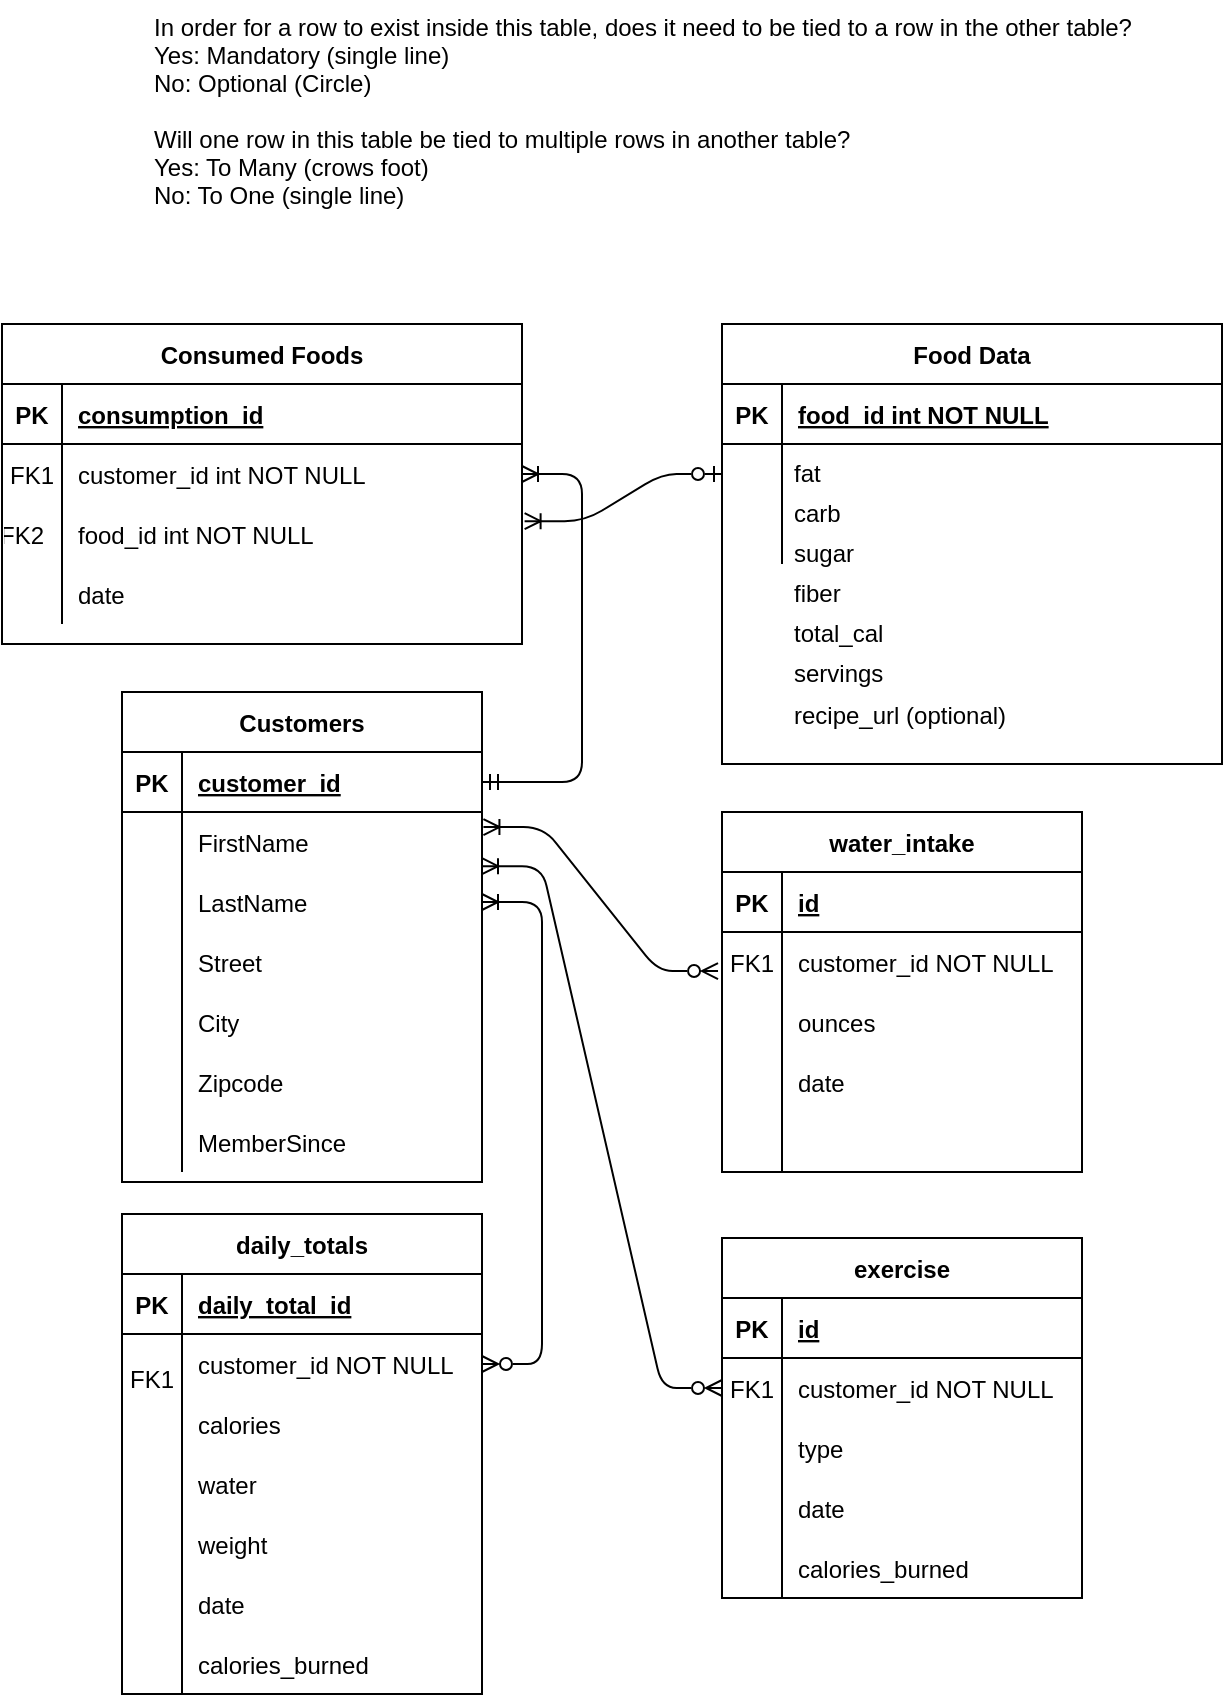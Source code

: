 <mxfile version="18.0.8" type="device"><diagram id="R2lEEEUBdFMjLlhIrx00" name="Page-1"><mxGraphModel dx="1422" dy="1852" grid="1" gridSize="10" guides="1" tooltips="1" connect="1" arrows="1" fold="1" page="1" pageScale="1" pageWidth="850" pageHeight="1100" math="0" shadow="0" extFonts="Permanent Marker^https://fonts.googleapis.com/css?family=Permanent+Marker"><root><mxCell id="0"/><mxCell id="1" parent="0"/><mxCell id="C-vyLk0tnHw3VtMMgP7b-1" value="" style="edgeStyle=entityRelationEdgeStyle;endArrow=ERoneToMany;startArrow=ERmandOne;endFill=0;startFill=0;exitX=1;exitY=0.5;exitDx=0;exitDy=0;" parent="1" source="wc-3nexuuuRAcglKQo2h-24" target="wc-3nexuuuRAcglKQo2h-49" edge="1"><mxGeometry width="100" height="100" relative="1" as="geometry"><mxPoint x="340" y="-467" as="sourcePoint"/><mxPoint x="400" y="-837" as="targetPoint"/></mxGeometry></mxCell><mxCell id="C-vyLk0tnHw3VtMMgP7b-2" value="Food Data" style="shape=table;startSize=30;container=1;collapsible=1;childLayout=tableLayout;fixedRows=1;rowLines=0;fontStyle=1;align=center;resizeLast=1;" parent="1" vertex="1"><mxGeometry x="450" y="-917" width="250" height="220.0" as="geometry"/></mxCell><mxCell id="C-vyLk0tnHw3VtMMgP7b-3" value="" style="shape=partialRectangle;collapsible=0;dropTarget=0;pointerEvents=0;fillColor=none;points=[[0,0.5],[1,0.5]];portConstraint=eastwest;top=0;left=0;right=0;bottom=1;" parent="C-vyLk0tnHw3VtMMgP7b-2" vertex="1"><mxGeometry y="30" width="250" height="30" as="geometry"/></mxCell><mxCell id="C-vyLk0tnHw3VtMMgP7b-4" value="PK" style="shape=partialRectangle;overflow=hidden;connectable=0;fillColor=none;top=0;left=0;bottom=0;right=0;fontStyle=1;" parent="C-vyLk0tnHw3VtMMgP7b-3" vertex="1"><mxGeometry width="30" height="30" as="geometry"><mxRectangle width="30" height="30" as="alternateBounds"/></mxGeometry></mxCell><mxCell id="C-vyLk0tnHw3VtMMgP7b-5" value="food_id int NOT NULL " style="shape=partialRectangle;overflow=hidden;connectable=0;fillColor=none;top=0;left=0;bottom=0;right=0;align=left;spacingLeft=6;fontStyle=5;" parent="C-vyLk0tnHw3VtMMgP7b-3" vertex="1"><mxGeometry x="30" width="220" height="30" as="geometry"><mxRectangle width="220" height="30" as="alternateBounds"/></mxGeometry></mxCell><mxCell id="C-vyLk0tnHw3VtMMgP7b-6" value="" style="shape=partialRectangle;collapsible=0;dropTarget=0;pointerEvents=0;fillColor=none;points=[[0,0.5],[1,0.5]];portConstraint=eastwest;top=0;left=0;right=0;bottom=0;" parent="C-vyLk0tnHw3VtMMgP7b-2" vertex="1"><mxGeometry y="60" width="250" height="30" as="geometry"/></mxCell><mxCell id="C-vyLk0tnHw3VtMMgP7b-7" value="" style="shape=partialRectangle;overflow=hidden;connectable=0;fillColor=none;top=0;left=0;bottom=0;right=0;" parent="C-vyLk0tnHw3VtMMgP7b-6" vertex="1"><mxGeometry width="30" height="30" as="geometry"><mxRectangle width="30" height="30" as="alternateBounds"/></mxGeometry></mxCell><mxCell id="C-vyLk0tnHw3VtMMgP7b-8" value="" style="shape=partialRectangle;overflow=hidden;connectable=0;fillColor=none;top=0;left=0;bottom=0;right=0;align=left;spacingLeft=6;" parent="C-vyLk0tnHw3VtMMgP7b-6" vertex="1"><mxGeometry x="30" width="220" height="30" as="geometry"><mxRectangle width="220" height="30" as="alternateBounds"/></mxGeometry></mxCell><mxCell id="C-vyLk0tnHw3VtMMgP7b-9" value="" style="shape=partialRectangle;collapsible=0;dropTarget=0;pointerEvents=0;fillColor=none;points=[[0,0.5],[1,0.5]];portConstraint=eastwest;top=0;left=0;right=0;bottom=0;" parent="C-vyLk0tnHw3VtMMgP7b-2" vertex="1"><mxGeometry y="90" width="250" height="30" as="geometry"/></mxCell><mxCell id="C-vyLk0tnHw3VtMMgP7b-10" value="" style="shape=partialRectangle;overflow=hidden;connectable=0;fillColor=none;top=0;left=0;bottom=0;right=0;" parent="C-vyLk0tnHw3VtMMgP7b-9" vertex="1"><mxGeometry width="30" height="30" as="geometry"><mxRectangle width="30" height="30" as="alternateBounds"/></mxGeometry></mxCell><mxCell id="C-vyLk0tnHw3VtMMgP7b-11" value="" style="shape=partialRectangle;overflow=hidden;connectable=0;fillColor=none;top=0;left=0;bottom=0;right=0;align=left;spacingLeft=6;" parent="C-vyLk0tnHw3VtMMgP7b-9" vertex="1"><mxGeometry x="30" width="220" height="30" as="geometry"><mxRectangle width="220" height="30" as="alternateBounds"/></mxGeometry></mxCell><mxCell id="wc-3nexuuuRAcglKQo2h-1" value="fat" style="text;strokeColor=none;fillColor=none;align=left;verticalAlign=middle;spacingLeft=4;spacingRight=4;overflow=hidden;points=[[0,0.5],[1,0.5]];portConstraint=eastwest;rotatable=0;" vertex="1" parent="1"><mxGeometry x="480" y="-858" width="80" height="30" as="geometry"/></mxCell><mxCell id="wc-3nexuuuRAcglKQo2h-2" value="carb" style="text;strokeColor=none;fillColor=none;align=left;verticalAlign=middle;spacingLeft=4;spacingRight=4;overflow=hidden;points=[[0,0.5],[1,0.5]];portConstraint=eastwest;rotatable=0;" vertex="1" parent="1"><mxGeometry x="480" y="-838" width="120" height="30" as="geometry"/></mxCell><mxCell id="wc-3nexuuuRAcglKQo2h-3" value="sugar" style="text;strokeColor=none;fillColor=none;align=left;verticalAlign=middle;spacingLeft=4;spacingRight=4;overflow=hidden;points=[[0,0.5],[1,0.5]];portConstraint=eastwest;rotatable=0;" vertex="1" parent="1"><mxGeometry x="480" y="-818" width="120" height="30" as="geometry"/></mxCell><mxCell id="wc-3nexuuuRAcglKQo2h-4" value="fiber" style="text;strokeColor=none;fillColor=none;align=left;verticalAlign=middle;spacingLeft=4;spacingRight=4;overflow=hidden;points=[[0,0.5],[1,0.5]];portConstraint=eastwest;rotatable=0;" vertex="1" parent="1"><mxGeometry x="480" y="-798" width="120" height="30" as="geometry"/></mxCell><mxCell id="wc-3nexuuuRAcglKQo2h-5" value="total_cal" style="text;strokeColor=none;fillColor=none;align=left;verticalAlign=middle;spacingLeft=4;spacingRight=4;overflow=hidden;points=[[0,0.5],[1,0.5]];portConstraint=eastwest;rotatable=0;" vertex="1" parent="1"><mxGeometry x="480" y="-778" width="120" height="30" as="geometry"/></mxCell><mxCell id="wc-3nexuuuRAcglKQo2h-20" value="servings" style="text;strokeColor=none;fillColor=none;align=left;verticalAlign=middle;spacingLeft=4;spacingRight=4;overflow=hidden;points=[[0,0.5],[1,0.5]];portConstraint=eastwest;rotatable=0;" vertex="1" parent="1"><mxGeometry x="480" y="-758" width="190" height="30" as="geometry"/></mxCell><mxCell id="wc-3nexuuuRAcglKQo2h-23" value="Customers" style="shape=table;startSize=30;container=1;collapsible=1;childLayout=tableLayout;fixedRows=1;rowLines=0;fontStyle=1;align=center;resizeLast=1;" vertex="1" parent="1"><mxGeometry x="150" y="-733" width="180" height="245" as="geometry"/></mxCell><mxCell id="wc-3nexuuuRAcglKQo2h-24" value="" style="shape=tableRow;horizontal=0;startSize=0;swimlaneHead=0;swimlaneBody=0;fillColor=none;collapsible=0;dropTarget=0;points=[[0,0.5],[1,0.5]];portConstraint=eastwest;top=0;left=0;right=0;bottom=1;" vertex="1" parent="wc-3nexuuuRAcglKQo2h-23"><mxGeometry y="30" width="180" height="30" as="geometry"/></mxCell><mxCell id="wc-3nexuuuRAcglKQo2h-25" value="PK" style="shape=partialRectangle;connectable=0;fillColor=none;top=0;left=0;bottom=0;right=0;fontStyle=1;overflow=hidden;" vertex="1" parent="wc-3nexuuuRAcglKQo2h-24"><mxGeometry width="30" height="30" as="geometry"><mxRectangle width="30" height="30" as="alternateBounds"/></mxGeometry></mxCell><mxCell id="wc-3nexuuuRAcglKQo2h-26" value="customer_id" style="shape=partialRectangle;connectable=0;fillColor=none;top=0;left=0;bottom=0;right=0;align=left;spacingLeft=6;fontStyle=5;overflow=hidden;" vertex="1" parent="wc-3nexuuuRAcglKQo2h-24"><mxGeometry x="30" width="150" height="30" as="geometry"><mxRectangle width="150" height="30" as="alternateBounds"/></mxGeometry></mxCell><mxCell id="wc-3nexuuuRAcglKQo2h-27" value="" style="shape=tableRow;horizontal=0;startSize=0;swimlaneHead=0;swimlaneBody=0;fillColor=none;collapsible=0;dropTarget=0;points=[[0,0.5],[1,0.5]];portConstraint=eastwest;top=0;left=0;right=0;bottom=0;" vertex="1" parent="wc-3nexuuuRAcglKQo2h-23"><mxGeometry y="60" width="180" height="30" as="geometry"/></mxCell><mxCell id="wc-3nexuuuRAcglKQo2h-28" value="" style="shape=partialRectangle;connectable=0;fillColor=none;top=0;left=0;bottom=0;right=0;editable=1;overflow=hidden;" vertex="1" parent="wc-3nexuuuRAcglKQo2h-27"><mxGeometry width="30" height="30" as="geometry"><mxRectangle width="30" height="30" as="alternateBounds"/></mxGeometry></mxCell><mxCell id="wc-3nexuuuRAcglKQo2h-29" value="FirstName    " style="shape=partialRectangle;connectable=0;fillColor=none;top=0;left=0;bottom=0;right=0;align=left;spacingLeft=6;overflow=hidden;" vertex="1" parent="wc-3nexuuuRAcglKQo2h-27"><mxGeometry x="30" width="150" height="30" as="geometry"><mxRectangle width="150" height="30" as="alternateBounds"/></mxGeometry></mxCell><mxCell id="wc-3nexuuuRAcglKQo2h-30" value="" style="shape=tableRow;horizontal=0;startSize=0;swimlaneHead=0;swimlaneBody=0;fillColor=none;collapsible=0;dropTarget=0;points=[[0,0.5],[1,0.5]];portConstraint=eastwest;top=0;left=0;right=0;bottom=0;" vertex="1" parent="wc-3nexuuuRAcglKQo2h-23"><mxGeometry y="90" width="180" height="30" as="geometry"/></mxCell><mxCell id="wc-3nexuuuRAcglKQo2h-31" value="" style="shape=partialRectangle;connectable=0;fillColor=none;top=0;left=0;bottom=0;right=0;editable=1;overflow=hidden;" vertex="1" parent="wc-3nexuuuRAcglKQo2h-30"><mxGeometry width="30" height="30" as="geometry"><mxRectangle width="30" height="30" as="alternateBounds"/></mxGeometry></mxCell><mxCell id="wc-3nexuuuRAcglKQo2h-32" value="LastName" style="shape=partialRectangle;connectable=0;fillColor=none;top=0;left=0;bottom=0;right=0;align=left;spacingLeft=6;overflow=hidden;" vertex="1" parent="wc-3nexuuuRAcglKQo2h-30"><mxGeometry x="30" width="150" height="30" as="geometry"><mxRectangle width="150" height="30" as="alternateBounds"/></mxGeometry></mxCell><mxCell id="wc-3nexuuuRAcglKQo2h-33" value="" style="shape=tableRow;horizontal=0;startSize=0;swimlaneHead=0;swimlaneBody=0;fillColor=none;collapsible=0;dropTarget=0;points=[[0,0.5],[1,0.5]];portConstraint=eastwest;top=0;left=0;right=0;bottom=0;" vertex="1" parent="wc-3nexuuuRAcglKQo2h-23"><mxGeometry y="120" width="180" height="30" as="geometry"/></mxCell><mxCell id="wc-3nexuuuRAcglKQo2h-34" value="" style="shape=partialRectangle;connectable=0;fillColor=none;top=0;left=0;bottom=0;right=0;editable=1;overflow=hidden;" vertex="1" parent="wc-3nexuuuRAcglKQo2h-33"><mxGeometry width="30" height="30" as="geometry"><mxRectangle width="30" height="30" as="alternateBounds"/></mxGeometry></mxCell><mxCell id="wc-3nexuuuRAcglKQo2h-35" value="Street" style="shape=partialRectangle;connectable=0;fillColor=none;top=0;left=0;bottom=0;right=0;align=left;spacingLeft=6;overflow=hidden;" vertex="1" parent="wc-3nexuuuRAcglKQo2h-33"><mxGeometry x="30" width="150" height="30" as="geometry"><mxRectangle width="150" height="30" as="alternateBounds"/></mxGeometry></mxCell><mxCell id="wc-3nexuuuRAcglKQo2h-36" value="" style="shape=tableRow;horizontal=0;startSize=0;swimlaneHead=0;swimlaneBody=0;fillColor=none;collapsible=0;dropTarget=0;points=[[0,0.5],[1,0.5]];portConstraint=eastwest;top=0;left=0;right=0;bottom=0;" vertex="1" parent="wc-3nexuuuRAcglKQo2h-23"><mxGeometry y="150" width="180" height="30" as="geometry"/></mxCell><mxCell id="wc-3nexuuuRAcglKQo2h-37" value="" style="shape=partialRectangle;connectable=0;fillColor=none;top=0;left=0;bottom=0;right=0;editable=1;overflow=hidden;" vertex="1" parent="wc-3nexuuuRAcglKQo2h-36"><mxGeometry width="30" height="30" as="geometry"><mxRectangle width="30" height="30" as="alternateBounds"/></mxGeometry></mxCell><mxCell id="wc-3nexuuuRAcglKQo2h-38" value="City" style="shape=partialRectangle;connectable=0;fillColor=none;top=0;left=0;bottom=0;right=0;align=left;spacingLeft=6;overflow=hidden;" vertex="1" parent="wc-3nexuuuRAcglKQo2h-36"><mxGeometry x="30" width="150" height="30" as="geometry"><mxRectangle width="150" height="30" as="alternateBounds"/></mxGeometry></mxCell><mxCell id="wc-3nexuuuRAcglKQo2h-39" value="" style="shape=tableRow;horizontal=0;startSize=0;swimlaneHead=0;swimlaneBody=0;fillColor=none;collapsible=0;dropTarget=0;points=[[0,0.5],[1,0.5]];portConstraint=eastwest;top=0;left=0;right=0;bottom=0;" vertex="1" parent="wc-3nexuuuRAcglKQo2h-23"><mxGeometry y="180" width="180" height="30" as="geometry"/></mxCell><mxCell id="wc-3nexuuuRAcglKQo2h-40" value="" style="shape=partialRectangle;connectable=0;fillColor=none;top=0;left=0;bottom=0;right=0;editable=1;overflow=hidden;" vertex="1" parent="wc-3nexuuuRAcglKQo2h-39"><mxGeometry width="30" height="30" as="geometry"><mxRectangle width="30" height="30" as="alternateBounds"/></mxGeometry></mxCell><mxCell id="wc-3nexuuuRAcglKQo2h-41" value="Zipcode" style="shape=partialRectangle;connectable=0;fillColor=none;top=0;left=0;bottom=0;right=0;align=left;spacingLeft=6;overflow=hidden;" vertex="1" parent="wc-3nexuuuRAcglKQo2h-39"><mxGeometry x="30" width="150" height="30" as="geometry"><mxRectangle width="150" height="30" as="alternateBounds"/></mxGeometry></mxCell><mxCell id="wc-3nexuuuRAcglKQo2h-42" value="" style="shape=tableRow;horizontal=0;startSize=0;swimlaneHead=0;swimlaneBody=0;fillColor=none;collapsible=0;dropTarget=0;points=[[0,0.5],[1,0.5]];portConstraint=eastwest;top=0;left=0;right=0;bottom=0;" vertex="1" parent="wc-3nexuuuRAcglKQo2h-23"><mxGeometry y="210" width="180" height="30" as="geometry"/></mxCell><mxCell id="wc-3nexuuuRAcglKQo2h-43" value="" style="shape=partialRectangle;connectable=0;fillColor=none;top=0;left=0;bottom=0;right=0;editable=1;overflow=hidden;" vertex="1" parent="wc-3nexuuuRAcglKQo2h-42"><mxGeometry width="30" height="30" as="geometry"><mxRectangle width="30" height="30" as="alternateBounds"/></mxGeometry></mxCell><mxCell id="wc-3nexuuuRAcglKQo2h-44" value="MemberSince" style="shape=partialRectangle;connectable=0;fillColor=none;top=0;left=0;bottom=0;right=0;align=left;spacingLeft=6;overflow=hidden;" vertex="1" parent="wc-3nexuuuRAcglKQo2h-42"><mxGeometry x="30" width="150" height="30" as="geometry"><mxRectangle width="150" height="30" as="alternateBounds"/></mxGeometry></mxCell><mxCell id="wc-3nexuuuRAcglKQo2h-45" value="Consumed Foods" style="shape=table;startSize=30;container=1;collapsible=1;childLayout=tableLayout;fixedRows=1;rowLines=0;fontStyle=1;align=center;resizeLast=1;" vertex="1" parent="1"><mxGeometry x="90" y="-917" width="260" height="160" as="geometry"/></mxCell><mxCell id="wc-3nexuuuRAcglKQo2h-46" value="" style="shape=tableRow;horizontal=0;startSize=0;swimlaneHead=0;swimlaneBody=0;fillColor=none;collapsible=0;dropTarget=0;points=[[0,0.5],[1,0.5]];portConstraint=eastwest;top=0;left=0;right=0;bottom=1;" vertex="1" parent="wc-3nexuuuRAcglKQo2h-45"><mxGeometry y="30" width="260" height="30" as="geometry"/></mxCell><mxCell id="wc-3nexuuuRAcglKQo2h-47" value="PK" style="shape=partialRectangle;connectable=0;fillColor=none;top=0;left=0;bottom=0;right=0;fontStyle=1;overflow=hidden;" vertex="1" parent="wc-3nexuuuRAcglKQo2h-46"><mxGeometry width="30" height="30" as="geometry"><mxRectangle width="30" height="30" as="alternateBounds"/></mxGeometry></mxCell><mxCell id="wc-3nexuuuRAcglKQo2h-48" value="consumption_id" style="shape=partialRectangle;connectable=0;fillColor=none;top=0;left=0;bottom=0;right=0;align=left;spacingLeft=6;fontStyle=5;overflow=hidden;" vertex="1" parent="wc-3nexuuuRAcglKQo2h-46"><mxGeometry x="30" width="230" height="30" as="geometry"><mxRectangle width="230" height="30" as="alternateBounds"/></mxGeometry></mxCell><mxCell id="wc-3nexuuuRAcglKQo2h-49" value="" style="shape=tableRow;horizontal=0;startSize=0;swimlaneHead=0;swimlaneBody=0;fillColor=none;collapsible=0;dropTarget=0;points=[[0,0.5],[1,0.5]];portConstraint=eastwest;top=0;left=0;right=0;bottom=0;" vertex="1" parent="wc-3nexuuuRAcglKQo2h-45"><mxGeometry y="60" width="260" height="30" as="geometry"/></mxCell><mxCell id="wc-3nexuuuRAcglKQo2h-50" value="FK1" style="shape=partialRectangle;connectable=0;fillColor=none;top=0;left=0;bottom=0;right=0;editable=1;overflow=hidden;" vertex="1" parent="wc-3nexuuuRAcglKQo2h-49"><mxGeometry width="30" height="30" as="geometry"><mxRectangle width="30" height="30" as="alternateBounds"/></mxGeometry></mxCell><mxCell id="wc-3nexuuuRAcglKQo2h-51" value="customer_id int NOT NULL" style="shape=partialRectangle;connectable=0;fillColor=none;top=0;left=0;bottom=0;right=0;align=left;spacingLeft=6;overflow=hidden;" vertex="1" parent="wc-3nexuuuRAcglKQo2h-49"><mxGeometry x="30" width="230" height="30" as="geometry"><mxRectangle width="230" height="30" as="alternateBounds"/></mxGeometry></mxCell><mxCell id="wc-3nexuuuRAcglKQo2h-52" value="" style="shape=tableRow;horizontal=0;startSize=0;swimlaneHead=0;swimlaneBody=0;fillColor=none;collapsible=0;dropTarget=0;points=[[0,0.5],[1,0.5]];portConstraint=eastwest;top=0;left=0;right=0;bottom=0;" vertex="1" parent="wc-3nexuuuRAcglKQo2h-45"><mxGeometry y="90" width="260" height="30" as="geometry"/></mxCell><mxCell id="wc-3nexuuuRAcglKQo2h-53" value="FK2   " style="shape=partialRectangle;connectable=0;fillColor=none;top=0;left=0;bottom=0;right=0;editable=1;overflow=hidden;" vertex="1" parent="wc-3nexuuuRAcglKQo2h-52"><mxGeometry width="30" height="30" as="geometry"><mxRectangle width="30" height="30" as="alternateBounds"/></mxGeometry></mxCell><mxCell id="wc-3nexuuuRAcglKQo2h-54" value="food_id int NOT NULL" style="shape=partialRectangle;connectable=0;fillColor=none;top=0;left=0;bottom=0;right=0;align=left;spacingLeft=6;overflow=hidden;" vertex="1" parent="wc-3nexuuuRAcglKQo2h-52"><mxGeometry x="30" width="230" height="30" as="geometry"><mxRectangle width="230" height="30" as="alternateBounds"/></mxGeometry></mxCell><mxCell id="wc-3nexuuuRAcglKQo2h-55" value="" style="shape=tableRow;horizontal=0;startSize=0;swimlaneHead=0;swimlaneBody=0;fillColor=none;collapsible=0;dropTarget=0;points=[[0,0.5],[1,0.5]];portConstraint=eastwest;top=0;left=0;right=0;bottom=0;" vertex="1" parent="wc-3nexuuuRAcglKQo2h-45"><mxGeometry y="120" width="260" height="30" as="geometry"/></mxCell><mxCell id="wc-3nexuuuRAcglKQo2h-56" value="" style="shape=partialRectangle;connectable=0;fillColor=none;top=0;left=0;bottom=0;right=0;editable=1;overflow=hidden;" vertex="1" parent="wc-3nexuuuRAcglKQo2h-55"><mxGeometry width="30" height="30" as="geometry"><mxRectangle width="30" height="30" as="alternateBounds"/></mxGeometry></mxCell><mxCell id="wc-3nexuuuRAcglKQo2h-57" value="date" style="shape=partialRectangle;connectable=0;fillColor=none;top=0;left=0;bottom=0;right=0;align=left;spacingLeft=6;overflow=hidden;" vertex="1" parent="wc-3nexuuuRAcglKQo2h-55"><mxGeometry x="30" width="230" height="30" as="geometry"><mxRectangle width="230" height="30" as="alternateBounds"/></mxGeometry></mxCell><mxCell id="wc-3nexuuuRAcglKQo2h-58" value="In order for a row to exist inside this table, does it need to be tied to a row in the other table?&#xA;Yes: Mandatory (single line)&#xA;No: Optional (Circle)&#xA;&#xA;Will one row in this table be tied to multiple rows in another table?&#xA;Yes: To Many (crows foot)&#xA;No: To One (single line)&#xA;" style="text;strokeColor=none;fillColor=none;spacingLeft=4;spacingRight=4;overflow=hidden;rotatable=0;points=[[0,0.5],[1,0.5]];portConstraint=eastwest;fontSize=12;" vertex="1" parent="1"><mxGeometry x="160" y="-1079" width="530" height="135" as="geometry"/></mxCell><mxCell id="wc-3nexuuuRAcglKQo2h-59" value="" style="edgeStyle=entityRelationEdgeStyle;endArrow=ERzeroToOne;startArrow=ERoneToMany;endFill=0;startFill=0;entryX=0;entryY=0.5;entryDx=0;entryDy=0;exitX=1.005;exitY=0.286;exitDx=0;exitDy=0;exitPerimeter=0;" edge="1" parent="1" source="wc-3nexuuuRAcglKQo2h-52" target="C-vyLk0tnHw3VtMMgP7b-6"><mxGeometry width="100" height="100" relative="1" as="geometry"><mxPoint x="330" y="-807" as="sourcePoint"/><mxPoint x="470" y="-927" as="targetPoint"/></mxGeometry></mxCell><mxCell id="wc-3nexuuuRAcglKQo2h-72" value="recipe_url (optional)" style="text;strokeColor=none;fillColor=none;align=left;verticalAlign=middle;spacingLeft=4;spacingRight=4;overflow=hidden;points=[[0,0.5],[1,0.5]];portConstraint=eastwest;rotatable=0;" vertex="1" parent="1"><mxGeometry x="480" y="-737" width="190" height="30" as="geometry"/></mxCell><mxCell id="wc-3nexuuuRAcglKQo2h-77" value="water_intake" style="shape=table;startSize=30;container=1;collapsible=1;childLayout=tableLayout;fixedRows=1;rowLines=0;fontStyle=1;align=center;resizeLast=1;" vertex="1" parent="1"><mxGeometry x="450" y="-673" width="180" height="180" as="geometry"/></mxCell><mxCell id="wc-3nexuuuRAcglKQo2h-78" value="" style="shape=tableRow;horizontal=0;startSize=0;swimlaneHead=0;swimlaneBody=0;fillColor=none;collapsible=0;dropTarget=0;points=[[0,0.5],[1,0.5]];portConstraint=eastwest;top=0;left=0;right=0;bottom=1;" vertex="1" parent="wc-3nexuuuRAcglKQo2h-77"><mxGeometry y="30" width="180" height="30" as="geometry"/></mxCell><mxCell id="wc-3nexuuuRAcglKQo2h-79" value="PK" style="shape=partialRectangle;connectable=0;fillColor=none;top=0;left=0;bottom=0;right=0;fontStyle=1;overflow=hidden;" vertex="1" parent="wc-3nexuuuRAcglKQo2h-78"><mxGeometry width="30" height="30" as="geometry"><mxRectangle width="30" height="30" as="alternateBounds"/></mxGeometry></mxCell><mxCell id="wc-3nexuuuRAcglKQo2h-80" value="id" style="shape=partialRectangle;connectable=0;fillColor=none;top=0;left=0;bottom=0;right=0;align=left;spacingLeft=6;fontStyle=5;overflow=hidden;" vertex="1" parent="wc-3nexuuuRAcglKQo2h-78"><mxGeometry x="30" width="150" height="30" as="geometry"><mxRectangle width="150" height="30" as="alternateBounds"/></mxGeometry></mxCell><mxCell id="wc-3nexuuuRAcglKQo2h-81" value="" style="shape=tableRow;horizontal=0;startSize=0;swimlaneHead=0;swimlaneBody=0;fillColor=none;collapsible=0;dropTarget=0;points=[[0,0.5],[1,0.5]];portConstraint=eastwest;top=0;left=0;right=0;bottom=0;" vertex="1" parent="wc-3nexuuuRAcglKQo2h-77"><mxGeometry y="60" width="180" height="30" as="geometry"/></mxCell><mxCell id="wc-3nexuuuRAcglKQo2h-82" value="FK1" style="shape=partialRectangle;connectable=0;fillColor=none;top=0;left=0;bottom=0;right=0;editable=1;overflow=hidden;" vertex="1" parent="wc-3nexuuuRAcglKQo2h-81"><mxGeometry width="30" height="30" as="geometry"><mxRectangle width="30" height="30" as="alternateBounds"/></mxGeometry></mxCell><mxCell id="wc-3nexuuuRAcglKQo2h-83" value="customer_id NOT NULL" style="shape=partialRectangle;connectable=0;fillColor=none;top=0;left=0;bottom=0;right=0;align=left;spacingLeft=6;overflow=hidden;" vertex="1" parent="wc-3nexuuuRAcglKQo2h-81"><mxGeometry x="30" width="150" height="30" as="geometry"><mxRectangle width="150" height="30" as="alternateBounds"/></mxGeometry></mxCell><mxCell id="wc-3nexuuuRAcglKQo2h-84" value="" style="shape=tableRow;horizontal=0;startSize=0;swimlaneHead=0;swimlaneBody=0;fillColor=none;collapsible=0;dropTarget=0;points=[[0,0.5],[1,0.5]];portConstraint=eastwest;top=0;left=0;right=0;bottom=0;" vertex="1" parent="wc-3nexuuuRAcglKQo2h-77"><mxGeometry y="90" width="180" height="30" as="geometry"/></mxCell><mxCell id="wc-3nexuuuRAcglKQo2h-85" value="" style="shape=partialRectangle;connectable=0;fillColor=none;top=0;left=0;bottom=0;right=0;editable=1;overflow=hidden;" vertex="1" parent="wc-3nexuuuRAcglKQo2h-84"><mxGeometry width="30" height="30" as="geometry"><mxRectangle width="30" height="30" as="alternateBounds"/></mxGeometry></mxCell><mxCell id="wc-3nexuuuRAcglKQo2h-86" value="ounces" style="shape=partialRectangle;connectable=0;fillColor=none;top=0;left=0;bottom=0;right=0;align=left;spacingLeft=6;overflow=hidden;" vertex="1" parent="wc-3nexuuuRAcglKQo2h-84"><mxGeometry x="30" width="150" height="30" as="geometry"><mxRectangle width="150" height="30" as="alternateBounds"/></mxGeometry></mxCell><mxCell id="wc-3nexuuuRAcglKQo2h-90" value="" style="shape=tableRow;horizontal=0;startSize=0;swimlaneHead=0;swimlaneBody=0;fillColor=none;collapsible=0;dropTarget=0;points=[[0,0.5],[1,0.5]];portConstraint=eastwest;top=0;left=0;right=0;bottom=0;" vertex="1" parent="wc-3nexuuuRAcglKQo2h-77"><mxGeometry y="120" width="180" height="30" as="geometry"/></mxCell><mxCell id="wc-3nexuuuRAcglKQo2h-91" value="" style="shape=partialRectangle;connectable=0;fillColor=none;top=0;left=0;bottom=0;right=0;editable=1;overflow=hidden;" vertex="1" parent="wc-3nexuuuRAcglKQo2h-90"><mxGeometry width="30" height="30" as="geometry"><mxRectangle width="30" height="30" as="alternateBounds"/></mxGeometry></mxCell><mxCell id="wc-3nexuuuRAcglKQo2h-92" value="date" style="shape=partialRectangle;connectable=0;fillColor=none;top=0;left=0;bottom=0;right=0;align=left;spacingLeft=6;overflow=hidden;" vertex="1" parent="wc-3nexuuuRAcglKQo2h-90"><mxGeometry x="30" width="150" height="30" as="geometry"><mxRectangle width="150" height="30" as="alternateBounds"/></mxGeometry></mxCell><mxCell id="wc-3nexuuuRAcglKQo2h-87" value="" style="shape=tableRow;horizontal=0;startSize=0;swimlaneHead=0;swimlaneBody=0;fillColor=none;collapsible=0;dropTarget=0;points=[[0,0.5],[1,0.5]];portConstraint=eastwest;top=0;left=0;right=0;bottom=0;" vertex="1" parent="wc-3nexuuuRAcglKQo2h-77"><mxGeometry y="150" width="180" height="30" as="geometry"/></mxCell><mxCell id="wc-3nexuuuRAcglKQo2h-88" value="" style="shape=partialRectangle;connectable=0;fillColor=none;top=0;left=0;bottom=0;right=0;editable=1;overflow=hidden;" vertex="1" parent="wc-3nexuuuRAcglKQo2h-87"><mxGeometry width="30" height="30" as="geometry"><mxRectangle width="30" height="30" as="alternateBounds"/></mxGeometry></mxCell><mxCell id="wc-3nexuuuRAcglKQo2h-89" value="" style="shape=partialRectangle;connectable=0;fillColor=none;top=0;left=0;bottom=0;right=0;align=left;spacingLeft=6;overflow=hidden;" vertex="1" parent="wc-3nexuuuRAcglKQo2h-87"><mxGeometry x="30" width="150" height="30" as="geometry"><mxRectangle width="150" height="30" as="alternateBounds"/></mxGeometry></mxCell><mxCell id="wc-3nexuuuRAcglKQo2h-93" value="" style="edgeStyle=entityRelationEdgeStyle;endArrow=ERzeroToMany;startArrow=ERoneToMany;endFill=0;startFill=0;entryX=-0.011;entryY=0.651;entryDx=0;entryDy=0;exitX=1.004;exitY=0.252;exitDx=0;exitDy=0;exitPerimeter=0;entryPerimeter=0;" edge="1" parent="1" source="wc-3nexuuuRAcglKQo2h-27" target="wc-3nexuuuRAcglKQo2h-81"><mxGeometry width="100" height="100" relative="1" as="geometry"><mxPoint x="351.3" y="-571.21" as="sourcePoint"/><mxPoint x="510" y="-594.79" as="targetPoint"/></mxGeometry></mxCell><mxCell id="wc-3nexuuuRAcglKQo2h-121" value="daily_totals" style="shape=table;startSize=30;container=1;collapsible=1;childLayout=tableLayout;fixedRows=1;rowLines=0;fontStyle=1;align=center;resizeLast=1;" vertex="1" parent="1"><mxGeometry x="150" y="-472" width="180" height="240" as="geometry"/></mxCell><mxCell id="wc-3nexuuuRAcglKQo2h-122" value="" style="shape=tableRow;horizontal=0;startSize=0;swimlaneHead=0;swimlaneBody=0;fillColor=none;collapsible=0;dropTarget=0;points=[[0,0.5],[1,0.5]];portConstraint=eastwest;top=0;left=0;right=0;bottom=1;" vertex="1" parent="wc-3nexuuuRAcglKQo2h-121"><mxGeometry y="30" width="180" height="30" as="geometry"/></mxCell><mxCell id="wc-3nexuuuRAcglKQo2h-123" value="PK" style="shape=partialRectangle;connectable=0;fillColor=none;top=0;left=0;bottom=0;right=0;fontStyle=1;overflow=hidden;" vertex="1" parent="wc-3nexuuuRAcglKQo2h-122"><mxGeometry width="30" height="30" as="geometry"><mxRectangle width="30" height="30" as="alternateBounds"/></mxGeometry></mxCell><mxCell id="wc-3nexuuuRAcglKQo2h-124" value="daily_total_id" style="shape=partialRectangle;connectable=0;fillColor=none;top=0;left=0;bottom=0;right=0;align=left;spacingLeft=6;fontStyle=5;overflow=hidden;" vertex="1" parent="wc-3nexuuuRAcglKQo2h-122"><mxGeometry x="30" width="150" height="30" as="geometry"><mxRectangle width="150" height="30" as="alternateBounds"/></mxGeometry></mxCell><mxCell id="wc-3nexuuuRAcglKQo2h-125" value="" style="shape=tableRow;horizontal=0;startSize=0;swimlaneHead=0;swimlaneBody=0;fillColor=none;collapsible=0;dropTarget=0;points=[[0,0.5],[1,0.5]];portConstraint=eastwest;top=0;left=0;right=0;bottom=0;" vertex="1" parent="wc-3nexuuuRAcglKQo2h-121"><mxGeometry y="60" width="180" height="30" as="geometry"/></mxCell><mxCell id="wc-3nexuuuRAcglKQo2h-126" value="&#xA;FK1&#xA;&#xA;" style="shape=partialRectangle;connectable=0;fillColor=none;top=0;left=0;bottom=0;right=0;editable=1;overflow=hidden;" vertex="1" parent="wc-3nexuuuRAcglKQo2h-125"><mxGeometry width="30" height="30" as="geometry"><mxRectangle width="30" height="30" as="alternateBounds"/></mxGeometry></mxCell><mxCell id="wc-3nexuuuRAcglKQo2h-127" value="customer_id NOT NULL" style="shape=partialRectangle;connectable=0;fillColor=none;top=0;left=0;bottom=0;right=0;align=left;spacingLeft=6;overflow=hidden;" vertex="1" parent="wc-3nexuuuRAcglKQo2h-125"><mxGeometry x="30" width="150" height="30" as="geometry"><mxRectangle width="150" height="30" as="alternateBounds"/></mxGeometry></mxCell><mxCell id="wc-3nexuuuRAcglKQo2h-128" value="" style="shape=tableRow;horizontal=0;startSize=0;swimlaneHead=0;swimlaneBody=0;fillColor=none;collapsible=0;dropTarget=0;points=[[0,0.5],[1,0.5]];portConstraint=eastwest;top=0;left=0;right=0;bottom=0;" vertex="1" parent="wc-3nexuuuRAcglKQo2h-121"><mxGeometry y="90" width="180" height="30" as="geometry"/></mxCell><mxCell id="wc-3nexuuuRAcglKQo2h-129" value="" style="shape=partialRectangle;connectable=0;fillColor=none;top=0;left=0;bottom=0;right=0;editable=1;overflow=hidden;" vertex="1" parent="wc-3nexuuuRAcglKQo2h-128"><mxGeometry width="30" height="30" as="geometry"><mxRectangle width="30" height="30" as="alternateBounds"/></mxGeometry></mxCell><mxCell id="wc-3nexuuuRAcglKQo2h-130" value="calories" style="shape=partialRectangle;connectable=0;fillColor=none;top=0;left=0;bottom=0;right=0;align=left;spacingLeft=6;overflow=hidden;" vertex="1" parent="wc-3nexuuuRAcglKQo2h-128"><mxGeometry x="30" width="150" height="30" as="geometry"><mxRectangle width="150" height="30" as="alternateBounds"/></mxGeometry></mxCell><mxCell id="wc-3nexuuuRAcglKQo2h-131" value="" style="shape=tableRow;horizontal=0;startSize=0;swimlaneHead=0;swimlaneBody=0;fillColor=none;collapsible=0;dropTarget=0;points=[[0,0.5],[1,0.5]];portConstraint=eastwest;top=0;left=0;right=0;bottom=0;" vertex="1" parent="wc-3nexuuuRAcglKQo2h-121"><mxGeometry y="120" width="180" height="30" as="geometry"/></mxCell><mxCell id="wc-3nexuuuRAcglKQo2h-132" value="" style="shape=partialRectangle;connectable=0;fillColor=none;top=0;left=0;bottom=0;right=0;editable=1;overflow=hidden;" vertex="1" parent="wc-3nexuuuRAcglKQo2h-131"><mxGeometry width="30" height="30" as="geometry"><mxRectangle width="30" height="30" as="alternateBounds"/></mxGeometry></mxCell><mxCell id="wc-3nexuuuRAcglKQo2h-133" value="water" style="shape=partialRectangle;connectable=0;fillColor=none;top=0;left=0;bottom=0;right=0;align=left;spacingLeft=6;overflow=hidden;" vertex="1" parent="wc-3nexuuuRAcglKQo2h-131"><mxGeometry x="30" width="150" height="30" as="geometry"><mxRectangle width="150" height="30" as="alternateBounds"/></mxGeometry></mxCell><mxCell id="wc-3nexuuuRAcglKQo2h-134" value="" style="shape=tableRow;horizontal=0;startSize=0;swimlaneHead=0;swimlaneBody=0;fillColor=none;collapsible=0;dropTarget=0;points=[[0,0.5],[1,0.5]];portConstraint=eastwest;top=0;left=0;right=0;bottom=0;" vertex="1" parent="wc-3nexuuuRAcglKQo2h-121"><mxGeometry y="150" width="180" height="30" as="geometry"/></mxCell><mxCell id="wc-3nexuuuRAcglKQo2h-135" value="" style="shape=partialRectangle;connectable=0;fillColor=none;top=0;left=0;bottom=0;right=0;editable=1;overflow=hidden;" vertex="1" parent="wc-3nexuuuRAcglKQo2h-134"><mxGeometry width="30" height="30" as="geometry"><mxRectangle width="30" height="30" as="alternateBounds"/></mxGeometry></mxCell><mxCell id="wc-3nexuuuRAcglKQo2h-136" value="weight" style="shape=partialRectangle;connectable=0;fillColor=none;top=0;left=0;bottom=0;right=0;align=left;spacingLeft=6;overflow=hidden;" vertex="1" parent="wc-3nexuuuRAcglKQo2h-134"><mxGeometry x="30" width="150" height="30" as="geometry"><mxRectangle width="150" height="30" as="alternateBounds"/></mxGeometry></mxCell><mxCell id="wc-3nexuuuRAcglKQo2h-137" value="" style="shape=tableRow;horizontal=0;startSize=0;swimlaneHead=0;swimlaneBody=0;fillColor=none;collapsible=0;dropTarget=0;points=[[0,0.5],[1,0.5]];portConstraint=eastwest;top=0;left=0;right=0;bottom=0;" vertex="1" parent="wc-3nexuuuRAcglKQo2h-121"><mxGeometry y="180" width="180" height="30" as="geometry"/></mxCell><mxCell id="wc-3nexuuuRAcglKQo2h-138" value="" style="shape=partialRectangle;connectable=0;fillColor=none;top=0;left=0;bottom=0;right=0;editable=1;overflow=hidden;" vertex="1" parent="wc-3nexuuuRAcglKQo2h-137"><mxGeometry width="30" height="30" as="geometry"><mxRectangle width="30" height="30" as="alternateBounds"/></mxGeometry></mxCell><mxCell id="wc-3nexuuuRAcglKQo2h-139" value="date" style="shape=partialRectangle;connectable=0;fillColor=none;top=0;left=0;bottom=0;right=0;align=left;spacingLeft=6;overflow=hidden;" vertex="1" parent="wc-3nexuuuRAcglKQo2h-137"><mxGeometry x="30" width="150" height="30" as="geometry"><mxRectangle width="150" height="30" as="alternateBounds"/></mxGeometry></mxCell><mxCell id="wc-3nexuuuRAcglKQo2h-140" value="" style="shape=tableRow;horizontal=0;startSize=0;swimlaneHead=0;swimlaneBody=0;fillColor=none;collapsible=0;dropTarget=0;points=[[0,0.5],[1,0.5]];portConstraint=eastwest;top=0;left=0;right=0;bottom=0;" vertex="1" parent="wc-3nexuuuRAcglKQo2h-121"><mxGeometry y="210" width="180" height="30" as="geometry"/></mxCell><mxCell id="wc-3nexuuuRAcglKQo2h-141" value="" style="shape=partialRectangle;connectable=0;fillColor=none;top=0;left=0;bottom=0;right=0;editable=1;overflow=hidden;" vertex="1" parent="wc-3nexuuuRAcglKQo2h-140"><mxGeometry width="30" height="30" as="geometry"><mxRectangle width="30" height="30" as="alternateBounds"/></mxGeometry></mxCell><mxCell id="wc-3nexuuuRAcglKQo2h-142" value="calories_burned" style="shape=partialRectangle;connectable=0;fillColor=none;top=0;left=0;bottom=0;right=0;align=left;spacingLeft=6;overflow=hidden;" vertex="1" parent="wc-3nexuuuRAcglKQo2h-140"><mxGeometry x="30" width="150" height="30" as="geometry"><mxRectangle width="150" height="30" as="alternateBounds"/></mxGeometry></mxCell><mxCell id="wc-3nexuuuRAcglKQo2h-143" value="exercise" style="shape=table;startSize=30;container=1;collapsible=1;childLayout=tableLayout;fixedRows=1;rowLines=0;fontStyle=1;align=center;resizeLast=1;" vertex="1" parent="1"><mxGeometry x="450" y="-460" width="180" height="180" as="geometry"/></mxCell><mxCell id="wc-3nexuuuRAcglKQo2h-144" value="" style="shape=tableRow;horizontal=0;startSize=0;swimlaneHead=0;swimlaneBody=0;fillColor=none;collapsible=0;dropTarget=0;points=[[0,0.5],[1,0.5]];portConstraint=eastwest;top=0;left=0;right=0;bottom=1;" vertex="1" parent="wc-3nexuuuRAcglKQo2h-143"><mxGeometry y="30" width="180" height="30" as="geometry"/></mxCell><mxCell id="wc-3nexuuuRAcglKQo2h-145" value="PK" style="shape=partialRectangle;connectable=0;fillColor=none;top=0;left=0;bottom=0;right=0;fontStyle=1;overflow=hidden;" vertex="1" parent="wc-3nexuuuRAcglKQo2h-144"><mxGeometry width="30" height="30" as="geometry"><mxRectangle width="30" height="30" as="alternateBounds"/></mxGeometry></mxCell><mxCell id="wc-3nexuuuRAcglKQo2h-146" value="id" style="shape=partialRectangle;connectable=0;fillColor=none;top=0;left=0;bottom=0;right=0;align=left;spacingLeft=6;fontStyle=5;overflow=hidden;" vertex="1" parent="wc-3nexuuuRAcglKQo2h-144"><mxGeometry x="30" width="150" height="30" as="geometry"><mxRectangle width="150" height="30" as="alternateBounds"/></mxGeometry></mxCell><mxCell id="wc-3nexuuuRAcglKQo2h-147" value="" style="shape=tableRow;horizontal=0;startSize=0;swimlaneHead=0;swimlaneBody=0;fillColor=none;collapsible=0;dropTarget=0;points=[[0,0.5],[1,0.5]];portConstraint=eastwest;top=0;left=0;right=0;bottom=0;" vertex="1" parent="wc-3nexuuuRAcglKQo2h-143"><mxGeometry y="60" width="180" height="30" as="geometry"/></mxCell><mxCell id="wc-3nexuuuRAcglKQo2h-148" value="FK1" style="shape=partialRectangle;connectable=0;fillColor=none;top=0;left=0;bottom=0;right=0;editable=1;overflow=hidden;" vertex="1" parent="wc-3nexuuuRAcglKQo2h-147"><mxGeometry width="30" height="30" as="geometry"><mxRectangle width="30" height="30" as="alternateBounds"/></mxGeometry></mxCell><mxCell id="wc-3nexuuuRAcglKQo2h-149" value="customer_id NOT NULL" style="shape=partialRectangle;connectable=0;fillColor=none;top=0;left=0;bottom=0;right=0;align=left;spacingLeft=6;overflow=hidden;" vertex="1" parent="wc-3nexuuuRAcglKQo2h-147"><mxGeometry x="30" width="150" height="30" as="geometry"><mxRectangle width="150" height="30" as="alternateBounds"/></mxGeometry></mxCell><mxCell id="wc-3nexuuuRAcglKQo2h-150" value="" style="shape=tableRow;horizontal=0;startSize=0;swimlaneHead=0;swimlaneBody=0;fillColor=none;collapsible=0;dropTarget=0;points=[[0,0.5],[1,0.5]];portConstraint=eastwest;top=0;left=0;right=0;bottom=0;" vertex="1" parent="wc-3nexuuuRAcglKQo2h-143"><mxGeometry y="90" width="180" height="30" as="geometry"/></mxCell><mxCell id="wc-3nexuuuRAcglKQo2h-151" value="" style="shape=partialRectangle;connectable=0;fillColor=none;top=0;left=0;bottom=0;right=0;editable=1;overflow=hidden;" vertex="1" parent="wc-3nexuuuRAcglKQo2h-150"><mxGeometry width="30" height="30" as="geometry"><mxRectangle width="30" height="30" as="alternateBounds"/></mxGeometry></mxCell><mxCell id="wc-3nexuuuRAcglKQo2h-152" value="type" style="shape=partialRectangle;connectable=0;fillColor=none;top=0;left=0;bottom=0;right=0;align=left;spacingLeft=6;overflow=hidden;" vertex="1" parent="wc-3nexuuuRAcglKQo2h-150"><mxGeometry x="30" width="150" height="30" as="geometry"><mxRectangle width="150" height="30" as="alternateBounds"/></mxGeometry></mxCell><mxCell id="wc-3nexuuuRAcglKQo2h-153" value="" style="shape=tableRow;horizontal=0;startSize=0;swimlaneHead=0;swimlaneBody=0;fillColor=none;collapsible=0;dropTarget=0;points=[[0,0.5],[1,0.5]];portConstraint=eastwest;top=0;left=0;right=0;bottom=0;" vertex="1" parent="wc-3nexuuuRAcglKQo2h-143"><mxGeometry y="120" width="180" height="30" as="geometry"/></mxCell><mxCell id="wc-3nexuuuRAcglKQo2h-154" value="" style="shape=partialRectangle;connectable=0;fillColor=none;top=0;left=0;bottom=0;right=0;editable=1;overflow=hidden;" vertex="1" parent="wc-3nexuuuRAcglKQo2h-153"><mxGeometry width="30" height="30" as="geometry"><mxRectangle width="30" height="30" as="alternateBounds"/></mxGeometry></mxCell><mxCell id="wc-3nexuuuRAcglKQo2h-155" value="date" style="shape=partialRectangle;connectable=0;fillColor=none;top=0;left=0;bottom=0;right=0;align=left;spacingLeft=6;overflow=hidden;" vertex="1" parent="wc-3nexuuuRAcglKQo2h-153"><mxGeometry x="30" width="150" height="30" as="geometry"><mxRectangle width="150" height="30" as="alternateBounds"/></mxGeometry></mxCell><mxCell id="wc-3nexuuuRAcglKQo2h-156" value="" style="shape=tableRow;horizontal=0;startSize=0;swimlaneHead=0;swimlaneBody=0;fillColor=none;collapsible=0;dropTarget=0;points=[[0,0.5],[1,0.5]];portConstraint=eastwest;top=0;left=0;right=0;bottom=0;" vertex="1" parent="wc-3nexuuuRAcglKQo2h-143"><mxGeometry y="150" width="180" height="30" as="geometry"/></mxCell><mxCell id="wc-3nexuuuRAcglKQo2h-157" value="" style="shape=partialRectangle;connectable=0;fillColor=none;top=0;left=0;bottom=0;right=0;editable=1;overflow=hidden;" vertex="1" parent="wc-3nexuuuRAcglKQo2h-156"><mxGeometry width="30" height="30" as="geometry"><mxRectangle width="30" height="30" as="alternateBounds"/></mxGeometry></mxCell><mxCell id="wc-3nexuuuRAcglKQo2h-158" value="calories_burned" style="shape=partialRectangle;connectable=0;fillColor=none;top=0;left=0;bottom=0;right=0;align=left;spacingLeft=6;overflow=hidden;" vertex="1" parent="wc-3nexuuuRAcglKQo2h-156"><mxGeometry x="30" width="150" height="30" as="geometry"><mxRectangle width="150" height="30" as="alternateBounds"/></mxGeometry></mxCell><mxCell id="wc-3nexuuuRAcglKQo2h-159" value="" style="edgeStyle=entityRelationEdgeStyle;endArrow=ERzeroToMany;startArrow=ERoneToMany;endFill=0;startFill=0;entryX=1;entryY=0.5;entryDx=0;entryDy=0;exitX=1;exitY=0.5;exitDx=0;exitDy=0;" edge="1" parent="1" source="wc-3nexuuuRAcglKQo2h-30" target="wc-3nexuuuRAcglKQo2h-125"><mxGeometry width="100" height="100" relative="1" as="geometry"><mxPoint x="340.72" y="-655.44" as="sourcePoint"/><mxPoint x="458.02" y="-583.47" as="targetPoint"/></mxGeometry></mxCell><mxCell id="wc-3nexuuuRAcglKQo2h-160" value="" style="edgeStyle=entityRelationEdgeStyle;endArrow=ERzeroToMany;startArrow=ERoneToMany;endFill=0;startFill=0;entryX=0;entryY=0.5;entryDx=0;entryDy=0;exitX=1;exitY=-0.097;exitDx=0;exitDy=0;exitPerimeter=0;" edge="1" parent="1" source="wc-3nexuuuRAcglKQo2h-30" target="wc-3nexuuuRAcglKQo2h-147"><mxGeometry width="100" height="100" relative="1" as="geometry"><mxPoint x="340" y="-618.0" as="sourcePoint"/><mxPoint x="340" y="-387" as="targetPoint"/></mxGeometry></mxCell></root></mxGraphModel></diagram></mxfile>